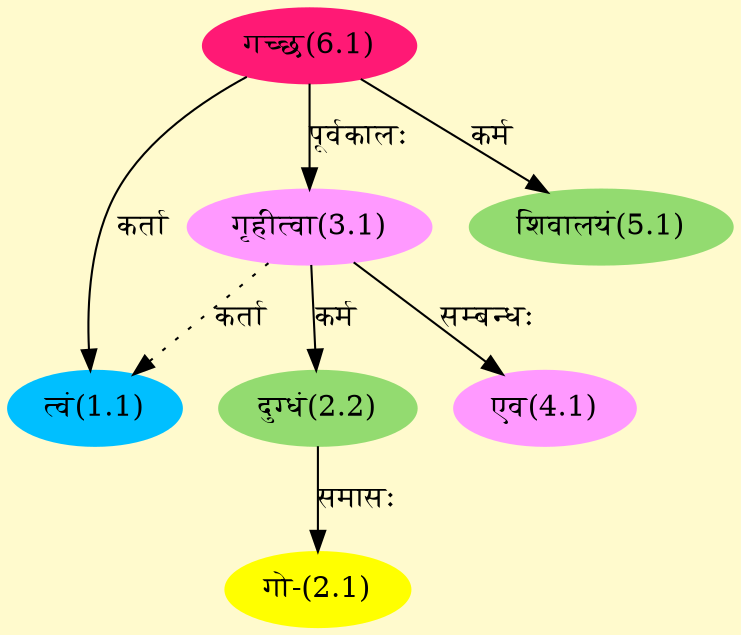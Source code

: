 digraph G{
rankdir=BT;
 compound=true;
 bgcolor="lemonchiffon1";
Node1_1 [style=filled, color="#00BFFF" label = "त्वं(1.1)"]
Node6_1 [style=filled, color="#FF1975" label = "गच्छ(6.1)"]
Node3_1 [style=filled, color="#FF99FF" label = "गृहीत्वा(3.1)"]
Node2_1 [style=filled, color="#FFFF00" label = "गो-(2.1)"]
Node2_2 [style=filled, color="#93DB70" label = "दुग्धं(2.2)"]
Node4_1 [style=filled, color="#FF99FF" label = "एव(4.1)"]
Node5_1 [style=filled, color="#93DB70" label = "शिवालयं(5.1)"]
/* Start of Relations section */

Node1_1 -> Node6_1 [  label="कर्ता"  dir="back" ]
Node1_1 -> Node3_1 [ style=dotted label="कर्ता"  dir="back" ]
Node2_1 -> Node2_2 [  label="समासः"  dir="back" ]
Node2_2 -> Node3_1 [  label="कर्म"  dir="back" ]
Node3_1 -> Node6_1 [  label="पूर्वकालः"  dir="back" ]
Node4_1 -> Node3_1 [  label="सम्बन्धः"  dir="back" ]
Node5_1 -> Node6_1 [  label="कर्म"  dir="back" ]
}
